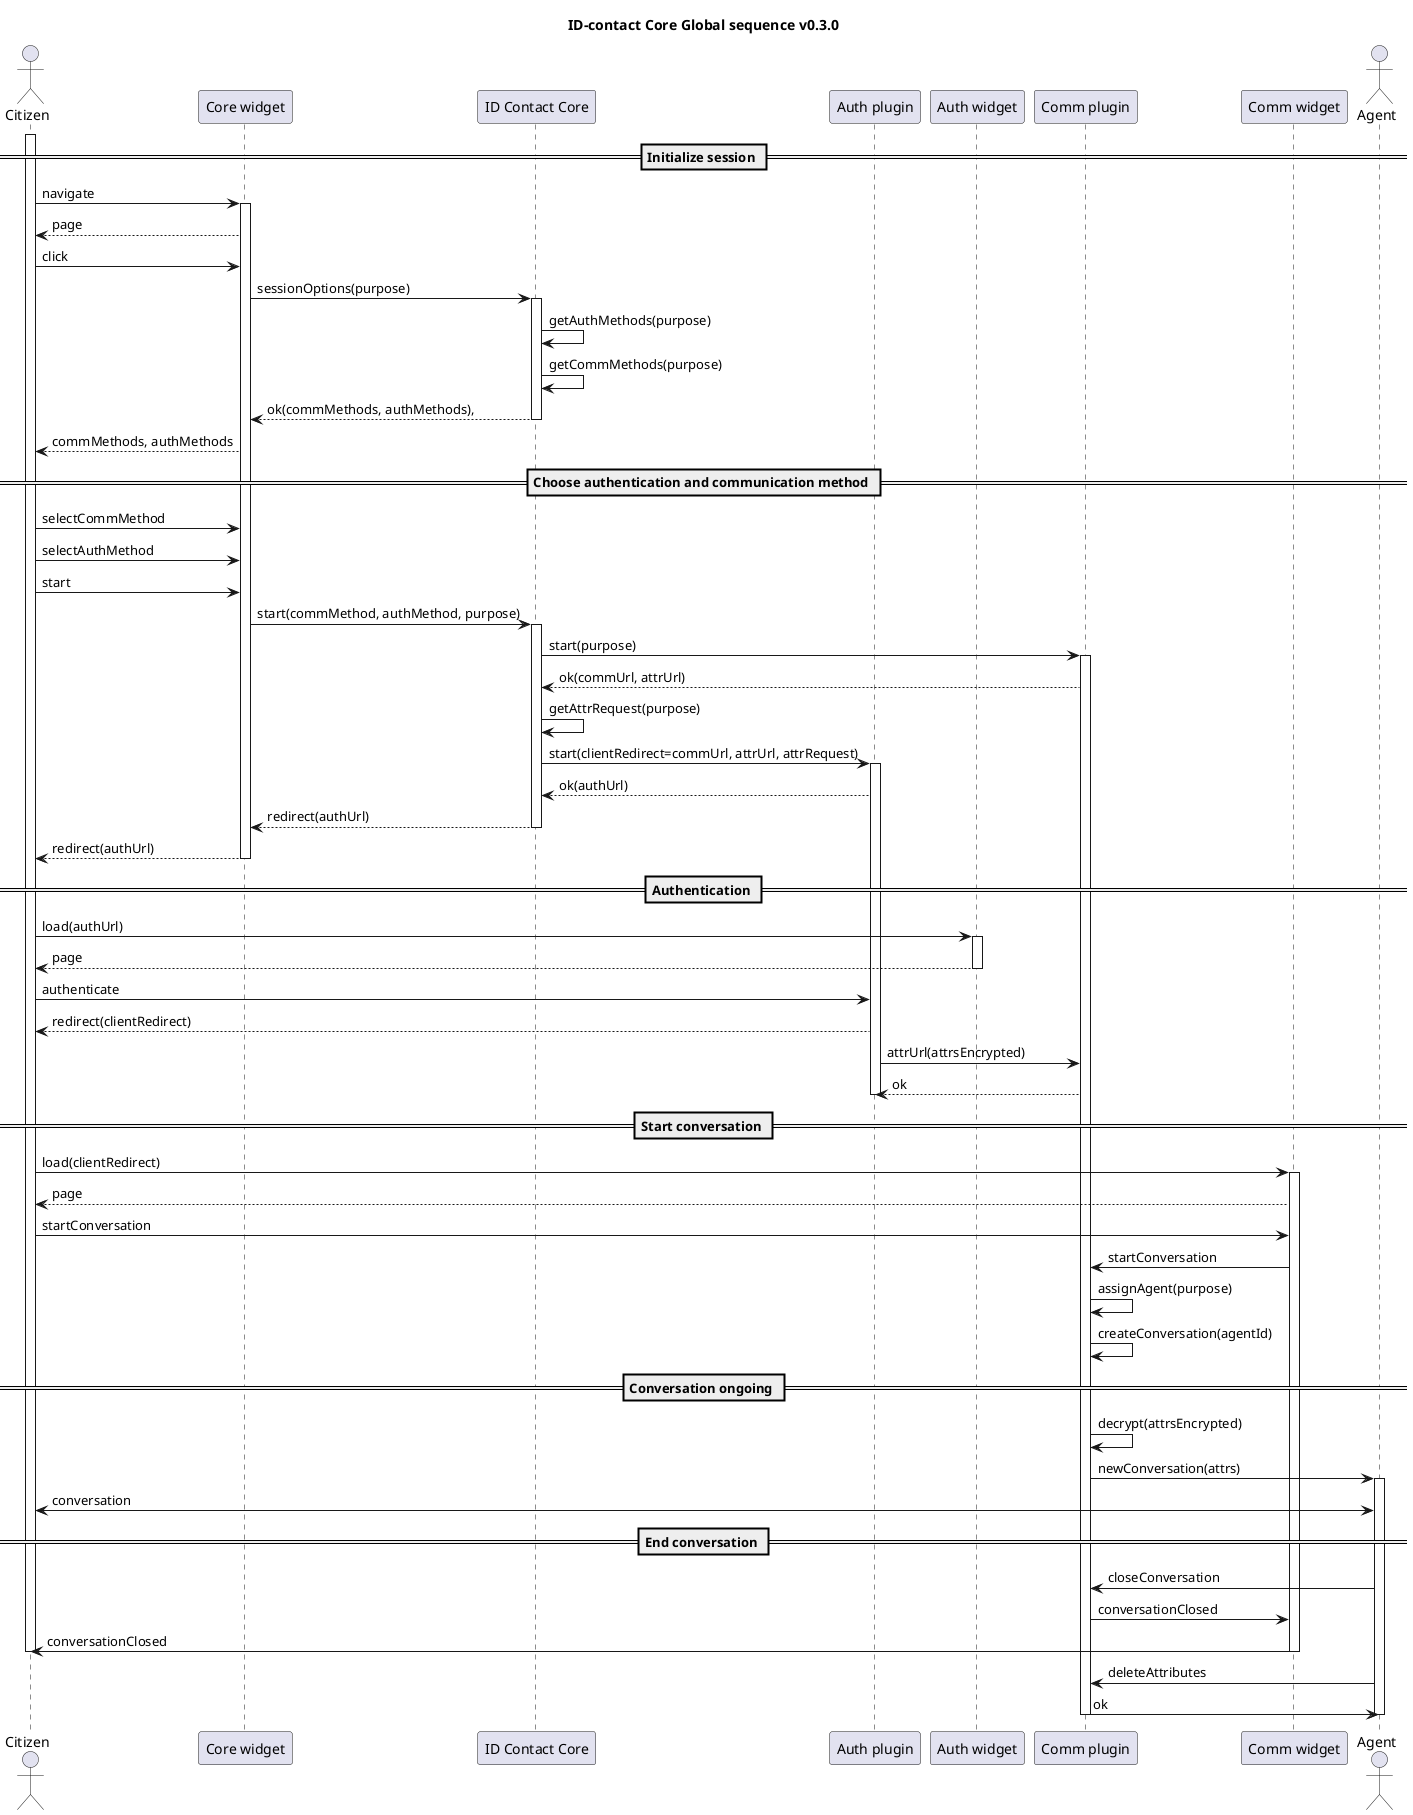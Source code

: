 
@startuml
title ID-contact Core Global sequence v0.3.0

actor Citizen as citizen
participant "Core widget" as widget
participant "ID Contact Core" as core
participant "Auth plugin" as auth_plugin
participant "Auth widget" as auth_widget
participant "Comm plugin" as comm_plugin
participant "Comm widget" as comm_widget
actor Agent as agent

== Initialize session ==

activate citizen
citizen->widget: navigate
activate widget
widget-->citizen: page
citizen->widget: click
widget->core: sessionOptions(purpose)
activate core
core->core: getAuthMethods(purpose)
core->core: getCommMethods(purpose)
core-->widget: ok(commMethods, authMethods),
deactivate core
widget-->citizen: commMethods, authMethods

== Choose authentication and communication method ==

citizen->widget: selectCommMethod
citizen->widget: selectAuthMethod
citizen->widget: start
widget->core: start(commMethod, authMethod, purpose)
activate core
core->comm_plugin: start(purpose)
activate comm_plugin
comm_plugin-->core: ok(commUrl, attrUrl)
core->core: getAttrRequest(purpose)
core->auth_plugin: start(clientRedirect=commUrl, attrUrl, attrRequest)
activate auth_plugin
auth_plugin-->core: ok(authUrl)
core-->widget: redirect(authUrl)
deactivate core
widget-->citizen: redirect(authUrl)
deactivate widget

== Authentication ==

citizen->auth_widget: load(authUrl)
activate auth_widget
auth_widget-->citizen: page
deactivate auth_widget

citizen->auth_plugin: authenticate
auth_plugin-->citizen: redirect(clientRedirect)
auth_plugin->comm_plugin: attrUrl(attrsEncrypted)
comm_plugin-->auth_plugin: ok
deactivate auth_plugin

== Start conversation ==

citizen->comm_widget: load(clientRedirect)
activate comm_widget
comm_widget-->citizen: page

citizen->comm_widget: startConversation
comm_widget->comm_plugin: startConversation

comm_plugin->comm_plugin: assignAgent(purpose)
comm_plugin->comm_plugin: createConversation(agentId)

== Conversation ongoing ==
comm_plugin->comm_plugin: decrypt(attrsEncrypted)
comm_plugin->agent: newConversation(attrs)

activate agent
citizen<->agent: conversation

== End conversation ==
agent->comm_plugin: closeConversation
comm_plugin->comm_widget: conversationClosed
deactivate widget
comm_widget->citizen: conversationClosed
deactivate comm_widget
deactivate citizen
agent->comm_plugin: deleteAttributes
comm_plugin->agent: ok
deactivate comm_plugin
deactivate agent


@enduml
